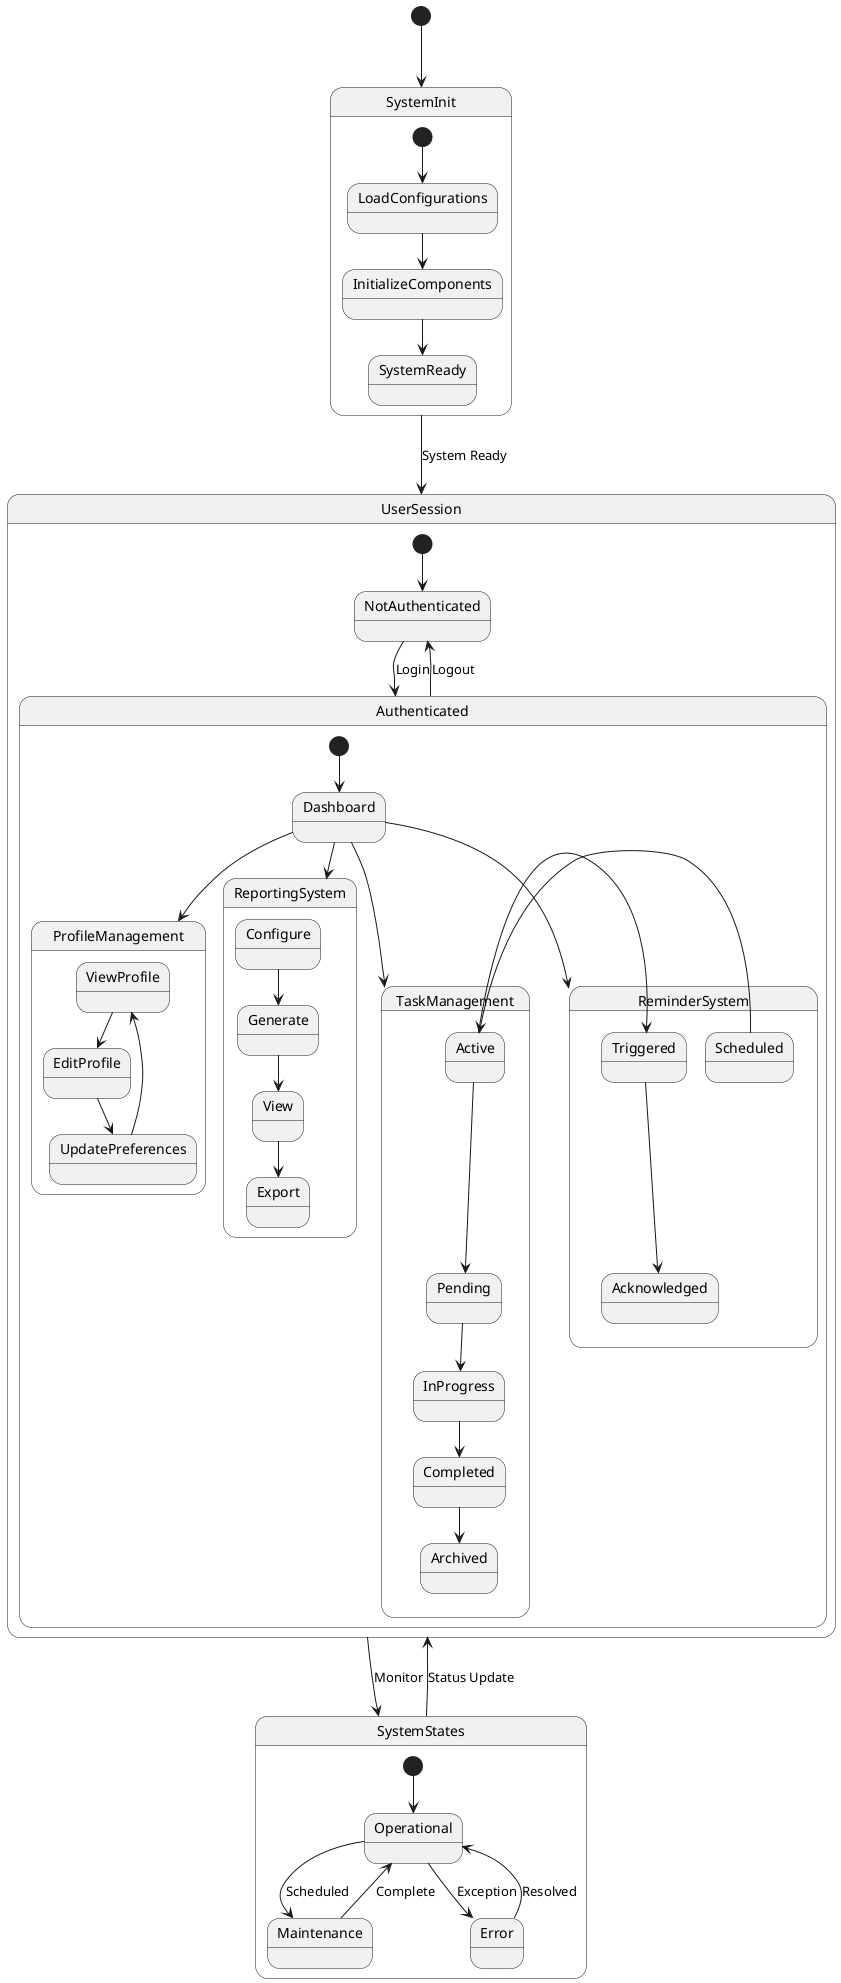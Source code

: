 @startuml Overall System State Diagram

[*] --> SystemInit

state SystemInit {
    [*] --> LoadConfigurations
    LoadConfigurations --> InitializeComponents
    InitializeComponents --> SystemReady
}

state UserSession {
    [*] --> NotAuthenticated
    NotAuthenticated --> Authenticated : Login
    Authenticated --> NotAuthenticated : Logout
    
    state Authenticated {
        [*] --> Dashboard
        Dashboard --> TaskManagement
        Dashboard --> ProfileManagement
        Dashboard --> ReminderSystem
        Dashboard --> ReportingSystem
    }
}

state TaskManagement {
    Active --> Pending
    Pending --> InProgress
    InProgress --> Completed
    Completed --> Archived
}

state ReminderSystem {
    Scheduled --> Active
    Active --> Triggered
    Triggered --> Acknowledged
}

state ProfileManagement {
    ViewProfile --> EditProfile
    EditProfile --> UpdatePreferences
    UpdatePreferences --> ViewProfile
}

state ReportingSystem {
    Configure --> Generate
    Generate --> View
    View --> Export
}

state SystemStates {
    [*] --> Operational
    Operational --> Maintenance : Scheduled
    Maintenance --> Operational : Complete
    Operational --> Error : Exception
    Error --> Operational : Resolved
}

SystemInit --> UserSession : System Ready
UserSession --> SystemStates : Monitor
SystemStates --> UserSession : Status Update

@enduml
